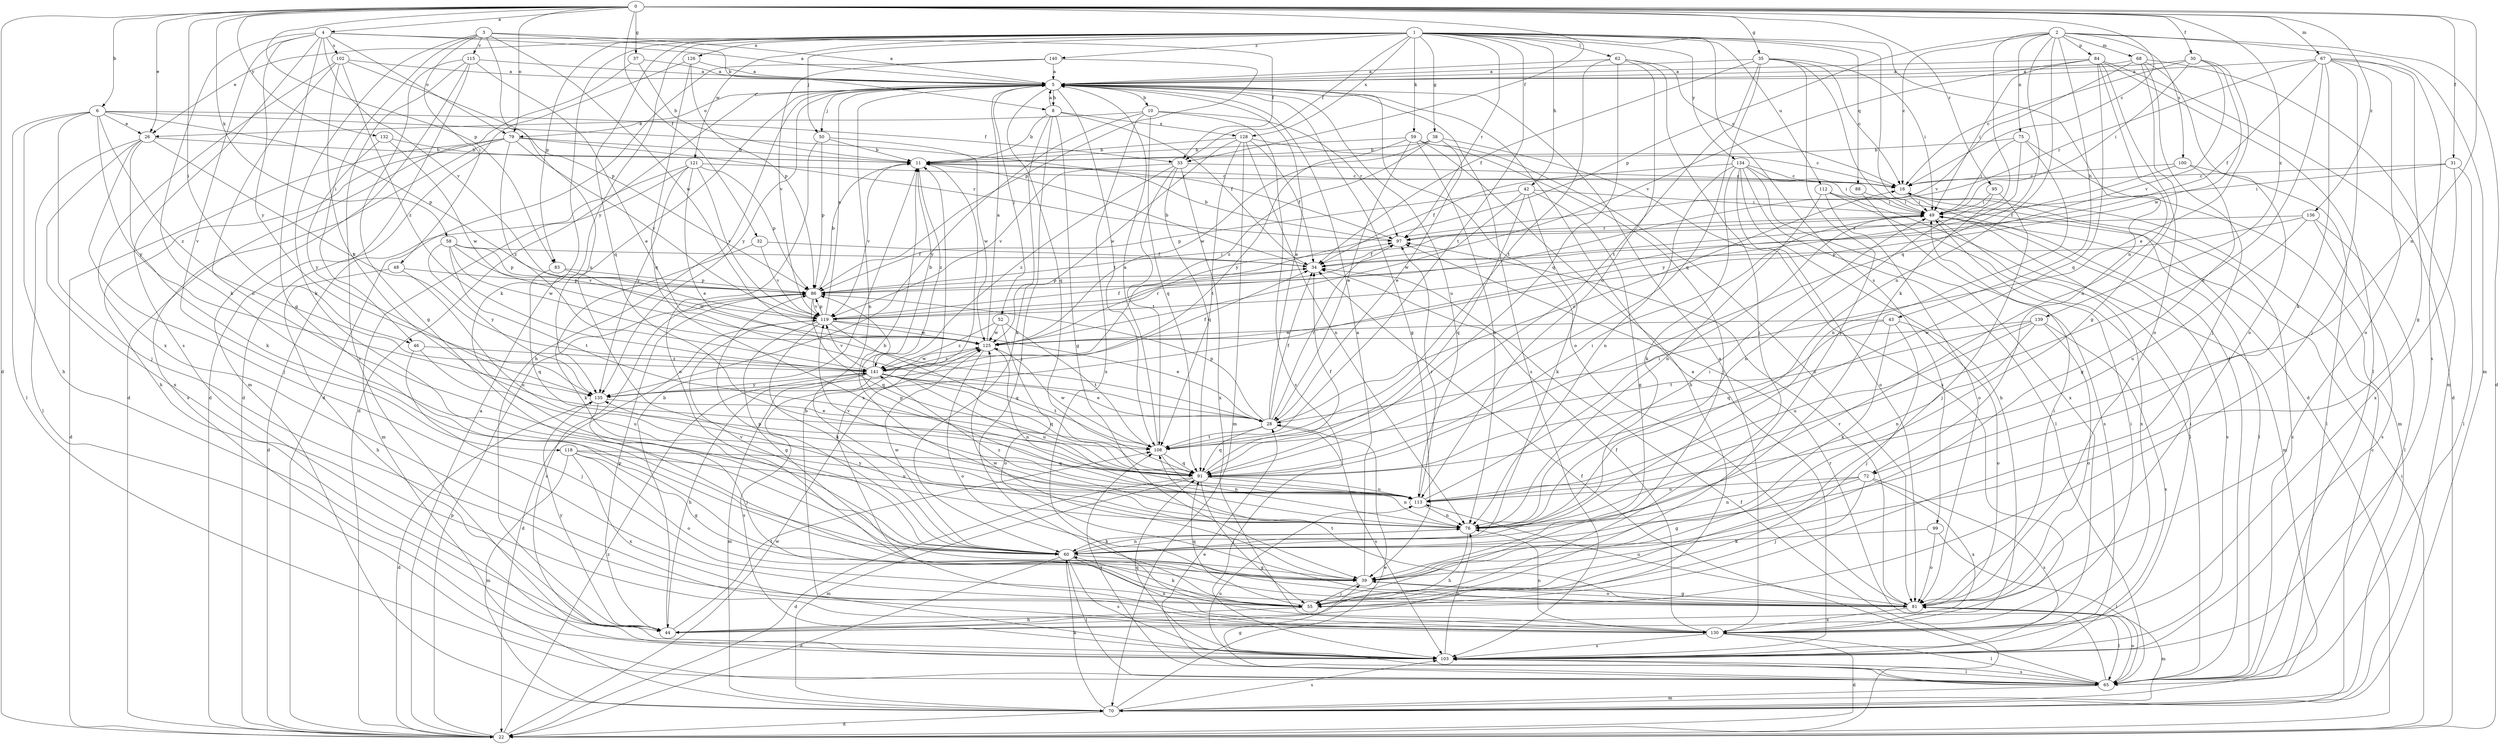 strict digraph  {
0;
1;
2;
3;
4;
5;
6;
8;
10;
11;
16;
22;
26;
28;
30;
31;
32;
33;
34;
35;
37;
38;
39;
42;
43;
44;
46;
48;
49;
50;
52;
55;
58;
59;
60;
62;
65;
67;
68;
70;
72;
75;
76;
79;
81;
83;
84;
86;
88;
91;
95;
97;
99;
100;
102;
103;
108;
112;
113;
115;
118;
119;
121;
125;
126;
128;
130;
132;
134;
135;
136;
139;
140;
141;
0 -> 4  [label=a];
0 -> 6  [label=b];
0 -> 16  [label=c];
0 -> 22  [label=d];
0 -> 26  [label=e];
0 -> 30  [label=f];
0 -> 31  [label=f];
0 -> 32  [label=f];
0 -> 33  [label=f];
0 -> 35  [label=g];
0 -> 37  [label=g];
0 -> 46  [label=i];
0 -> 58  [label=k];
0 -> 67  [label=m];
0 -> 72  [label=n];
0 -> 79  [label=o];
0 -> 83  [label=p];
0 -> 95  [label=r];
0 -> 132  [label=y];
0 -> 136  [label=z];
0 -> 139  [label=z];
1 -> 26  [label=e];
1 -> 33  [label=f];
1 -> 38  [label=g];
1 -> 42  [label=h];
1 -> 50  [label=j];
1 -> 59  [label=k];
1 -> 60  [label=k];
1 -> 62  [label=l];
1 -> 65  [label=l];
1 -> 72  [label=n];
1 -> 83  [label=p];
1 -> 88  [label=q];
1 -> 91  [label=q];
1 -> 97  [label=r];
1 -> 99  [label=s];
1 -> 108  [label=t];
1 -> 112  [label=u];
1 -> 121  [label=w];
1 -> 126  [label=x];
1 -> 128  [label=x];
1 -> 134  [label=y];
1 -> 135  [label=y];
1 -> 140  [label=z];
2 -> 16  [label=c];
2 -> 22  [label=d];
2 -> 43  [label=h];
2 -> 60  [label=k];
2 -> 68  [label=m];
2 -> 70  [label=m];
2 -> 75  [label=n];
2 -> 76  [label=n];
2 -> 84  [label=p];
2 -> 86  [label=p];
2 -> 91  [label=q];
2 -> 100  [label=s];
3 -> 5  [label=a];
3 -> 8  [label=b];
3 -> 46  [label=i];
3 -> 48  [label=i];
3 -> 60  [label=k];
3 -> 113  [label=u];
3 -> 115  [label=v];
3 -> 125  [label=w];
4 -> 5  [label=a];
4 -> 33  [label=f];
4 -> 39  [label=g];
4 -> 60  [label=k];
4 -> 79  [label=o];
4 -> 102  [label=s];
4 -> 103  [label=s];
4 -> 118  [label=v];
4 -> 119  [label=v];
4 -> 135  [label=y];
5 -> 8  [label=b];
5 -> 10  [label=b];
5 -> 22  [label=d];
5 -> 39  [label=g];
5 -> 44  [label=h];
5 -> 50  [label=j];
5 -> 52  [label=j];
5 -> 76  [label=n];
5 -> 79  [label=o];
5 -> 81  [label=o];
5 -> 91  [label=q];
5 -> 103  [label=s];
5 -> 108  [label=t];
5 -> 113  [label=u];
5 -> 135  [label=y];
6 -> 26  [label=e];
6 -> 33  [label=f];
6 -> 44  [label=h];
6 -> 55  [label=j];
6 -> 65  [label=l];
6 -> 86  [label=p];
6 -> 97  [label=r];
6 -> 135  [label=y];
6 -> 141  [label=z];
8 -> 5  [label=a];
8 -> 11  [label=b];
8 -> 34  [label=f];
8 -> 39  [label=g];
8 -> 55  [label=j];
8 -> 60  [label=k];
8 -> 128  [label=x];
10 -> 26  [label=e];
10 -> 91  [label=q];
10 -> 97  [label=r];
10 -> 103  [label=s];
10 -> 130  [label=x];
10 -> 135  [label=y];
11 -> 16  [label=c];
11 -> 119  [label=v];
11 -> 130  [label=x];
11 -> 141  [label=z];
16 -> 49  [label=i];
16 -> 65  [label=l];
22 -> 5  [label=a];
22 -> 34  [label=f];
22 -> 49  [label=i];
22 -> 86  [label=p];
22 -> 125  [label=w];
22 -> 141  [label=z];
26 -> 11  [label=b];
26 -> 55  [label=j];
26 -> 60  [label=k];
26 -> 65  [label=l];
26 -> 130  [label=x];
26 -> 141  [label=z];
28 -> 5  [label=a];
28 -> 16  [label=c];
28 -> 34  [label=f];
28 -> 86  [label=p];
28 -> 91  [label=q];
28 -> 97  [label=r];
28 -> 103  [label=s];
28 -> 108  [label=t];
30 -> 5  [label=a];
30 -> 16  [label=c];
30 -> 28  [label=e];
30 -> 49  [label=i];
30 -> 119  [label=v];
30 -> 125  [label=w];
31 -> 16  [label=c];
31 -> 49  [label=i];
31 -> 65  [label=l];
31 -> 130  [label=x];
32 -> 34  [label=f];
32 -> 60  [label=k];
32 -> 119  [label=v];
33 -> 16  [label=c];
33 -> 91  [label=q];
33 -> 108  [label=t];
33 -> 119  [label=v];
33 -> 130  [label=x];
33 -> 141  [label=z];
34 -> 11  [label=b];
34 -> 86  [label=p];
35 -> 5  [label=a];
35 -> 16  [label=c];
35 -> 22  [label=d];
35 -> 34  [label=f];
35 -> 49  [label=i];
35 -> 55  [label=j];
35 -> 91  [label=q];
35 -> 108  [label=t];
37 -> 5  [label=a];
37 -> 11  [label=b];
37 -> 22  [label=d];
38 -> 11  [label=b];
38 -> 28  [label=e];
38 -> 125  [label=w];
38 -> 130  [label=x];
38 -> 141  [label=z];
39 -> 5  [label=a];
39 -> 55  [label=j];
39 -> 81  [label=o];
39 -> 125  [label=w];
42 -> 39  [label=g];
42 -> 49  [label=i];
42 -> 60  [label=k];
42 -> 86  [label=p];
42 -> 91  [label=q];
42 -> 125  [label=w];
43 -> 55  [label=j];
43 -> 60  [label=k];
43 -> 81  [label=o];
43 -> 91  [label=q];
43 -> 125  [label=w];
44 -> 11  [label=b];
44 -> 49  [label=i];
44 -> 86  [label=p];
44 -> 108  [label=t];
44 -> 135  [label=y];
46 -> 55  [label=j];
46 -> 113  [label=u];
46 -> 141  [label=z];
48 -> 44  [label=h];
48 -> 86  [label=p];
48 -> 113  [label=u];
49 -> 97  [label=r];
49 -> 103  [label=s];
49 -> 130  [label=x];
50 -> 11  [label=b];
50 -> 81  [label=o];
50 -> 86  [label=p];
50 -> 125  [label=w];
52 -> 81  [label=o];
52 -> 108  [label=t];
52 -> 125  [label=w];
52 -> 141  [label=z];
55 -> 44  [label=h];
55 -> 60  [label=k];
55 -> 91  [label=q];
58 -> 34  [label=f];
58 -> 86  [label=p];
58 -> 108  [label=t];
58 -> 119  [label=v];
58 -> 125  [label=w];
58 -> 135  [label=y];
59 -> 11  [label=b];
59 -> 28  [label=e];
59 -> 44  [label=h];
59 -> 55  [label=j];
59 -> 76  [label=n];
59 -> 81  [label=o];
59 -> 135  [label=y];
60 -> 22  [label=d];
60 -> 39  [label=g];
60 -> 65  [label=l];
60 -> 76  [label=n];
60 -> 86  [label=p];
60 -> 103  [label=s];
60 -> 119  [label=v];
60 -> 125  [label=w];
60 -> 130  [label=x];
62 -> 5  [label=a];
62 -> 16  [label=c];
62 -> 55  [label=j];
62 -> 91  [label=q];
62 -> 108  [label=t];
62 -> 113  [label=u];
65 -> 16  [label=c];
65 -> 28  [label=e];
65 -> 34  [label=f];
65 -> 39  [label=g];
65 -> 70  [label=m];
65 -> 81  [label=o];
65 -> 97  [label=r];
65 -> 103  [label=s];
65 -> 108  [label=t];
65 -> 113  [label=u];
67 -> 5  [label=a];
67 -> 34  [label=f];
67 -> 39  [label=g];
67 -> 55  [label=j];
67 -> 60  [label=k];
67 -> 81  [label=o];
67 -> 97  [label=r];
67 -> 103  [label=s];
67 -> 113  [label=u];
68 -> 5  [label=a];
68 -> 39  [label=g];
68 -> 55  [label=j];
68 -> 70  [label=m];
68 -> 81  [label=o];
68 -> 119  [label=v];
70 -> 16  [label=c];
70 -> 22  [label=d];
70 -> 28  [label=e];
70 -> 60  [label=k];
70 -> 103  [label=s];
72 -> 39  [label=g];
72 -> 55  [label=j];
72 -> 76  [label=n];
72 -> 103  [label=s];
72 -> 113  [label=u];
72 -> 130  [label=x];
75 -> 11  [label=b];
75 -> 49  [label=i];
75 -> 70  [label=m];
75 -> 76  [label=n];
75 -> 135  [label=y];
76 -> 11  [label=b];
76 -> 44  [label=h];
76 -> 49  [label=i];
76 -> 60  [label=k];
76 -> 135  [label=y];
76 -> 141  [label=z];
79 -> 11  [label=b];
79 -> 22  [label=d];
79 -> 44  [label=h];
79 -> 97  [label=r];
79 -> 103  [label=s];
79 -> 119  [label=v];
79 -> 141  [label=z];
81 -> 39  [label=g];
81 -> 49  [label=i];
81 -> 65  [label=l];
81 -> 70  [label=m];
81 -> 97  [label=r];
81 -> 108  [label=t];
81 -> 113  [label=u];
81 -> 130  [label=x];
83 -> 86  [label=p];
83 -> 91  [label=q];
83 -> 125  [label=w];
84 -> 5  [label=a];
84 -> 22  [label=d];
84 -> 49  [label=i];
84 -> 65  [label=l];
84 -> 76  [label=n];
84 -> 81  [label=o];
84 -> 91  [label=q];
84 -> 119  [label=v];
86 -> 11  [label=b];
86 -> 49  [label=i];
86 -> 91  [label=q];
86 -> 103  [label=s];
86 -> 119  [label=v];
88 -> 49  [label=i];
88 -> 103  [label=s];
91 -> 22  [label=d];
91 -> 34  [label=f];
91 -> 49  [label=i];
91 -> 55  [label=j];
91 -> 70  [label=m];
91 -> 76  [label=n];
91 -> 113  [label=u];
95 -> 49  [label=i];
95 -> 55  [label=j];
95 -> 76  [label=n];
97 -> 11  [label=b];
97 -> 34  [label=f];
99 -> 60  [label=k];
99 -> 65  [label=l];
99 -> 81  [label=o];
100 -> 16  [label=c];
100 -> 34  [label=f];
100 -> 39  [label=g];
100 -> 65  [label=l];
102 -> 5  [label=a];
102 -> 76  [label=n];
102 -> 86  [label=p];
102 -> 108  [label=t];
102 -> 130  [label=x];
102 -> 141  [label=z];
103 -> 5  [label=a];
103 -> 11  [label=b];
103 -> 65  [label=l];
103 -> 76  [label=n];
103 -> 91  [label=q];
108 -> 5  [label=a];
108 -> 76  [label=n];
108 -> 91  [label=q];
108 -> 125  [label=w];
112 -> 49  [label=i];
112 -> 65  [label=l];
112 -> 70  [label=m];
112 -> 76  [label=n];
112 -> 81  [label=o];
113 -> 49  [label=i];
113 -> 76  [label=n];
113 -> 86  [label=p];
113 -> 97  [label=r];
113 -> 119  [label=v];
115 -> 5  [label=a];
115 -> 22  [label=d];
115 -> 28  [label=e];
115 -> 39  [label=g];
115 -> 70  [label=m];
115 -> 103  [label=s];
118 -> 39  [label=g];
118 -> 70  [label=m];
118 -> 81  [label=o];
118 -> 91  [label=q];
118 -> 113  [label=u];
118 -> 130  [label=x];
119 -> 5  [label=a];
119 -> 22  [label=d];
119 -> 28  [label=e];
119 -> 34  [label=f];
119 -> 39  [label=g];
119 -> 60  [label=k];
119 -> 86  [label=p];
119 -> 91  [label=q];
119 -> 125  [label=w];
121 -> 16  [label=c];
121 -> 22  [label=d];
121 -> 28  [label=e];
121 -> 70  [label=m];
121 -> 86  [label=p];
121 -> 119  [label=v];
121 -> 135  [label=y];
125 -> 5  [label=a];
125 -> 76  [label=n];
125 -> 81  [label=o];
125 -> 97  [label=r];
125 -> 141  [label=z];
126 -> 5  [label=a];
126 -> 22  [label=d];
126 -> 86  [label=p];
126 -> 91  [label=q];
128 -> 11  [label=b];
128 -> 16  [label=c];
128 -> 34  [label=f];
128 -> 70  [label=m];
128 -> 76  [label=n];
128 -> 108  [label=t];
128 -> 125  [label=w];
130 -> 5  [label=a];
130 -> 22  [label=d];
130 -> 34  [label=f];
130 -> 49  [label=i];
130 -> 65  [label=l];
130 -> 76  [label=n];
130 -> 103  [label=s];
132 -> 11  [label=b];
132 -> 125  [label=w];
132 -> 135  [label=y];
134 -> 16  [label=c];
134 -> 34  [label=f];
134 -> 44  [label=h];
134 -> 49  [label=i];
134 -> 60  [label=k];
134 -> 65  [label=l];
134 -> 76  [label=n];
134 -> 81  [label=o];
134 -> 130  [label=x];
135 -> 22  [label=d];
135 -> 28  [label=e];
135 -> 55  [label=j];
136 -> 65  [label=l];
136 -> 86  [label=p];
136 -> 97  [label=r];
136 -> 103  [label=s];
136 -> 113  [label=u];
139 -> 76  [label=n];
139 -> 81  [label=o];
139 -> 103  [label=s];
139 -> 108  [label=t];
139 -> 113  [label=u];
139 -> 125  [label=w];
140 -> 5  [label=a];
140 -> 22  [label=d];
140 -> 86  [label=p];
140 -> 119  [label=v];
141 -> 11  [label=b];
141 -> 28  [label=e];
141 -> 34  [label=f];
141 -> 44  [label=h];
141 -> 70  [label=m];
141 -> 91  [label=q];
141 -> 103  [label=s];
141 -> 108  [label=t];
141 -> 113  [label=u];
141 -> 119  [label=v];
141 -> 125  [label=w];
141 -> 135  [label=y];
}
